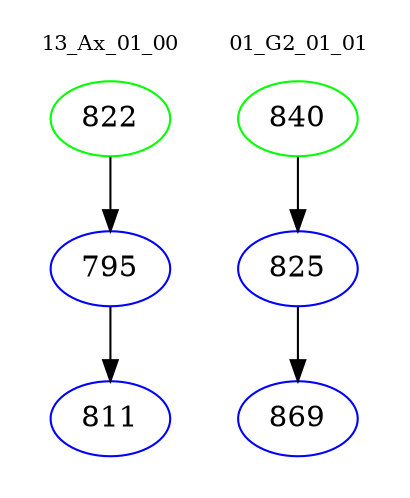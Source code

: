 digraph{
subgraph cluster_0 {
color = white
label = "13_Ax_01_00";
fontsize=10;
T0_822 [label="822", color="green"]
T0_822 -> T0_795 [color="black"]
T0_795 [label="795", color="blue"]
T0_795 -> T0_811 [color="black"]
T0_811 [label="811", color="blue"]
}
subgraph cluster_1 {
color = white
label = "01_G2_01_01";
fontsize=10;
T1_840 [label="840", color="green"]
T1_840 -> T1_825 [color="black"]
T1_825 [label="825", color="blue"]
T1_825 -> T1_869 [color="black"]
T1_869 [label="869", color="blue"]
}
}
